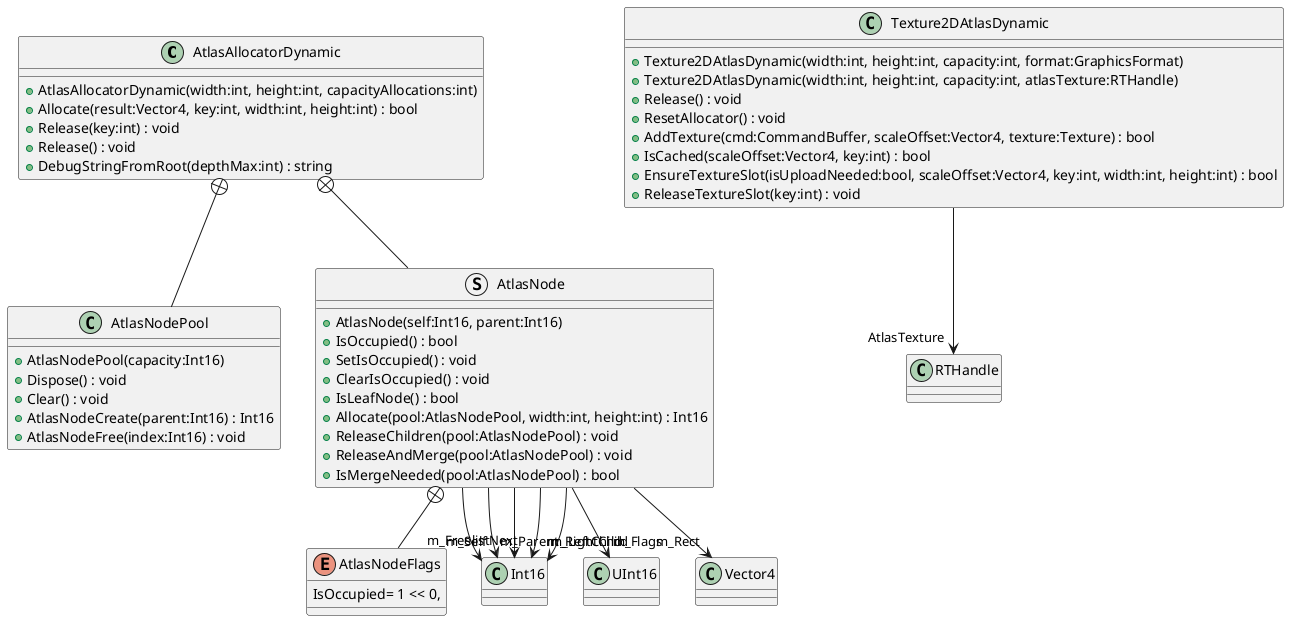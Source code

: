 @startuml
class AtlasAllocatorDynamic {
    + AtlasAllocatorDynamic(width:int, height:int, capacityAllocations:int)
    + Allocate(result:Vector4, key:int, width:int, height:int) : bool
    + Release(key:int) : void
    + Release() : void
    + DebugStringFromRoot(depthMax:int) : string
}
class Texture2DAtlasDynamic {
    + Texture2DAtlasDynamic(width:int, height:int, capacity:int, format:GraphicsFormat)
    + Texture2DAtlasDynamic(width:int, height:int, capacity:int, atlasTexture:RTHandle)
    + Release() : void
    + ResetAllocator() : void
    + AddTexture(cmd:CommandBuffer, scaleOffset:Vector4, texture:Texture) : bool
    + IsCached(scaleOffset:Vector4, key:int) : bool
    + EnsureTextureSlot(isUploadNeeded:bool, scaleOffset:Vector4, key:int, width:int, height:int) : bool
    + ReleaseTextureSlot(key:int) : void
}
class AtlasNodePool {
    + AtlasNodePool(capacity:Int16)
    + Dispose() : void
    + Clear() : void
    + AtlasNodeCreate(parent:Int16) : Int16
    + AtlasNodeFree(index:Int16) : void
}
struct AtlasNode {
    + AtlasNode(self:Int16, parent:Int16)
    + IsOccupied() : bool
    + SetIsOccupied() : void
    + ClearIsOccupied() : void
    + IsLeafNode() : bool
    + Allocate(pool:AtlasNodePool, width:int, height:int) : Int16
    + ReleaseChildren(pool:AtlasNodePool) : void
    + ReleaseAndMerge(pool:AtlasNodePool) : void
    + IsMergeNeeded(pool:AtlasNodePool) : bool
}
enum AtlasNodeFlags {
    IsOccupied= 1 << 0,
}
Texture2DAtlasDynamic --> "AtlasTexture" RTHandle
AtlasAllocatorDynamic +-- AtlasNodePool
AtlasAllocatorDynamic +-- AtlasNode
AtlasNode --> "m_Self" Int16
AtlasNode --> "m_Parent" Int16
AtlasNode --> "m_LeftChild" Int16
AtlasNode --> "m_RightChild" Int16
AtlasNode --> "m_FreelistNext" Int16
AtlasNode --> "m_Flags" UInt16
AtlasNode --> "m_Rect" Vector4
AtlasNode +-- AtlasNodeFlags
@enduml
